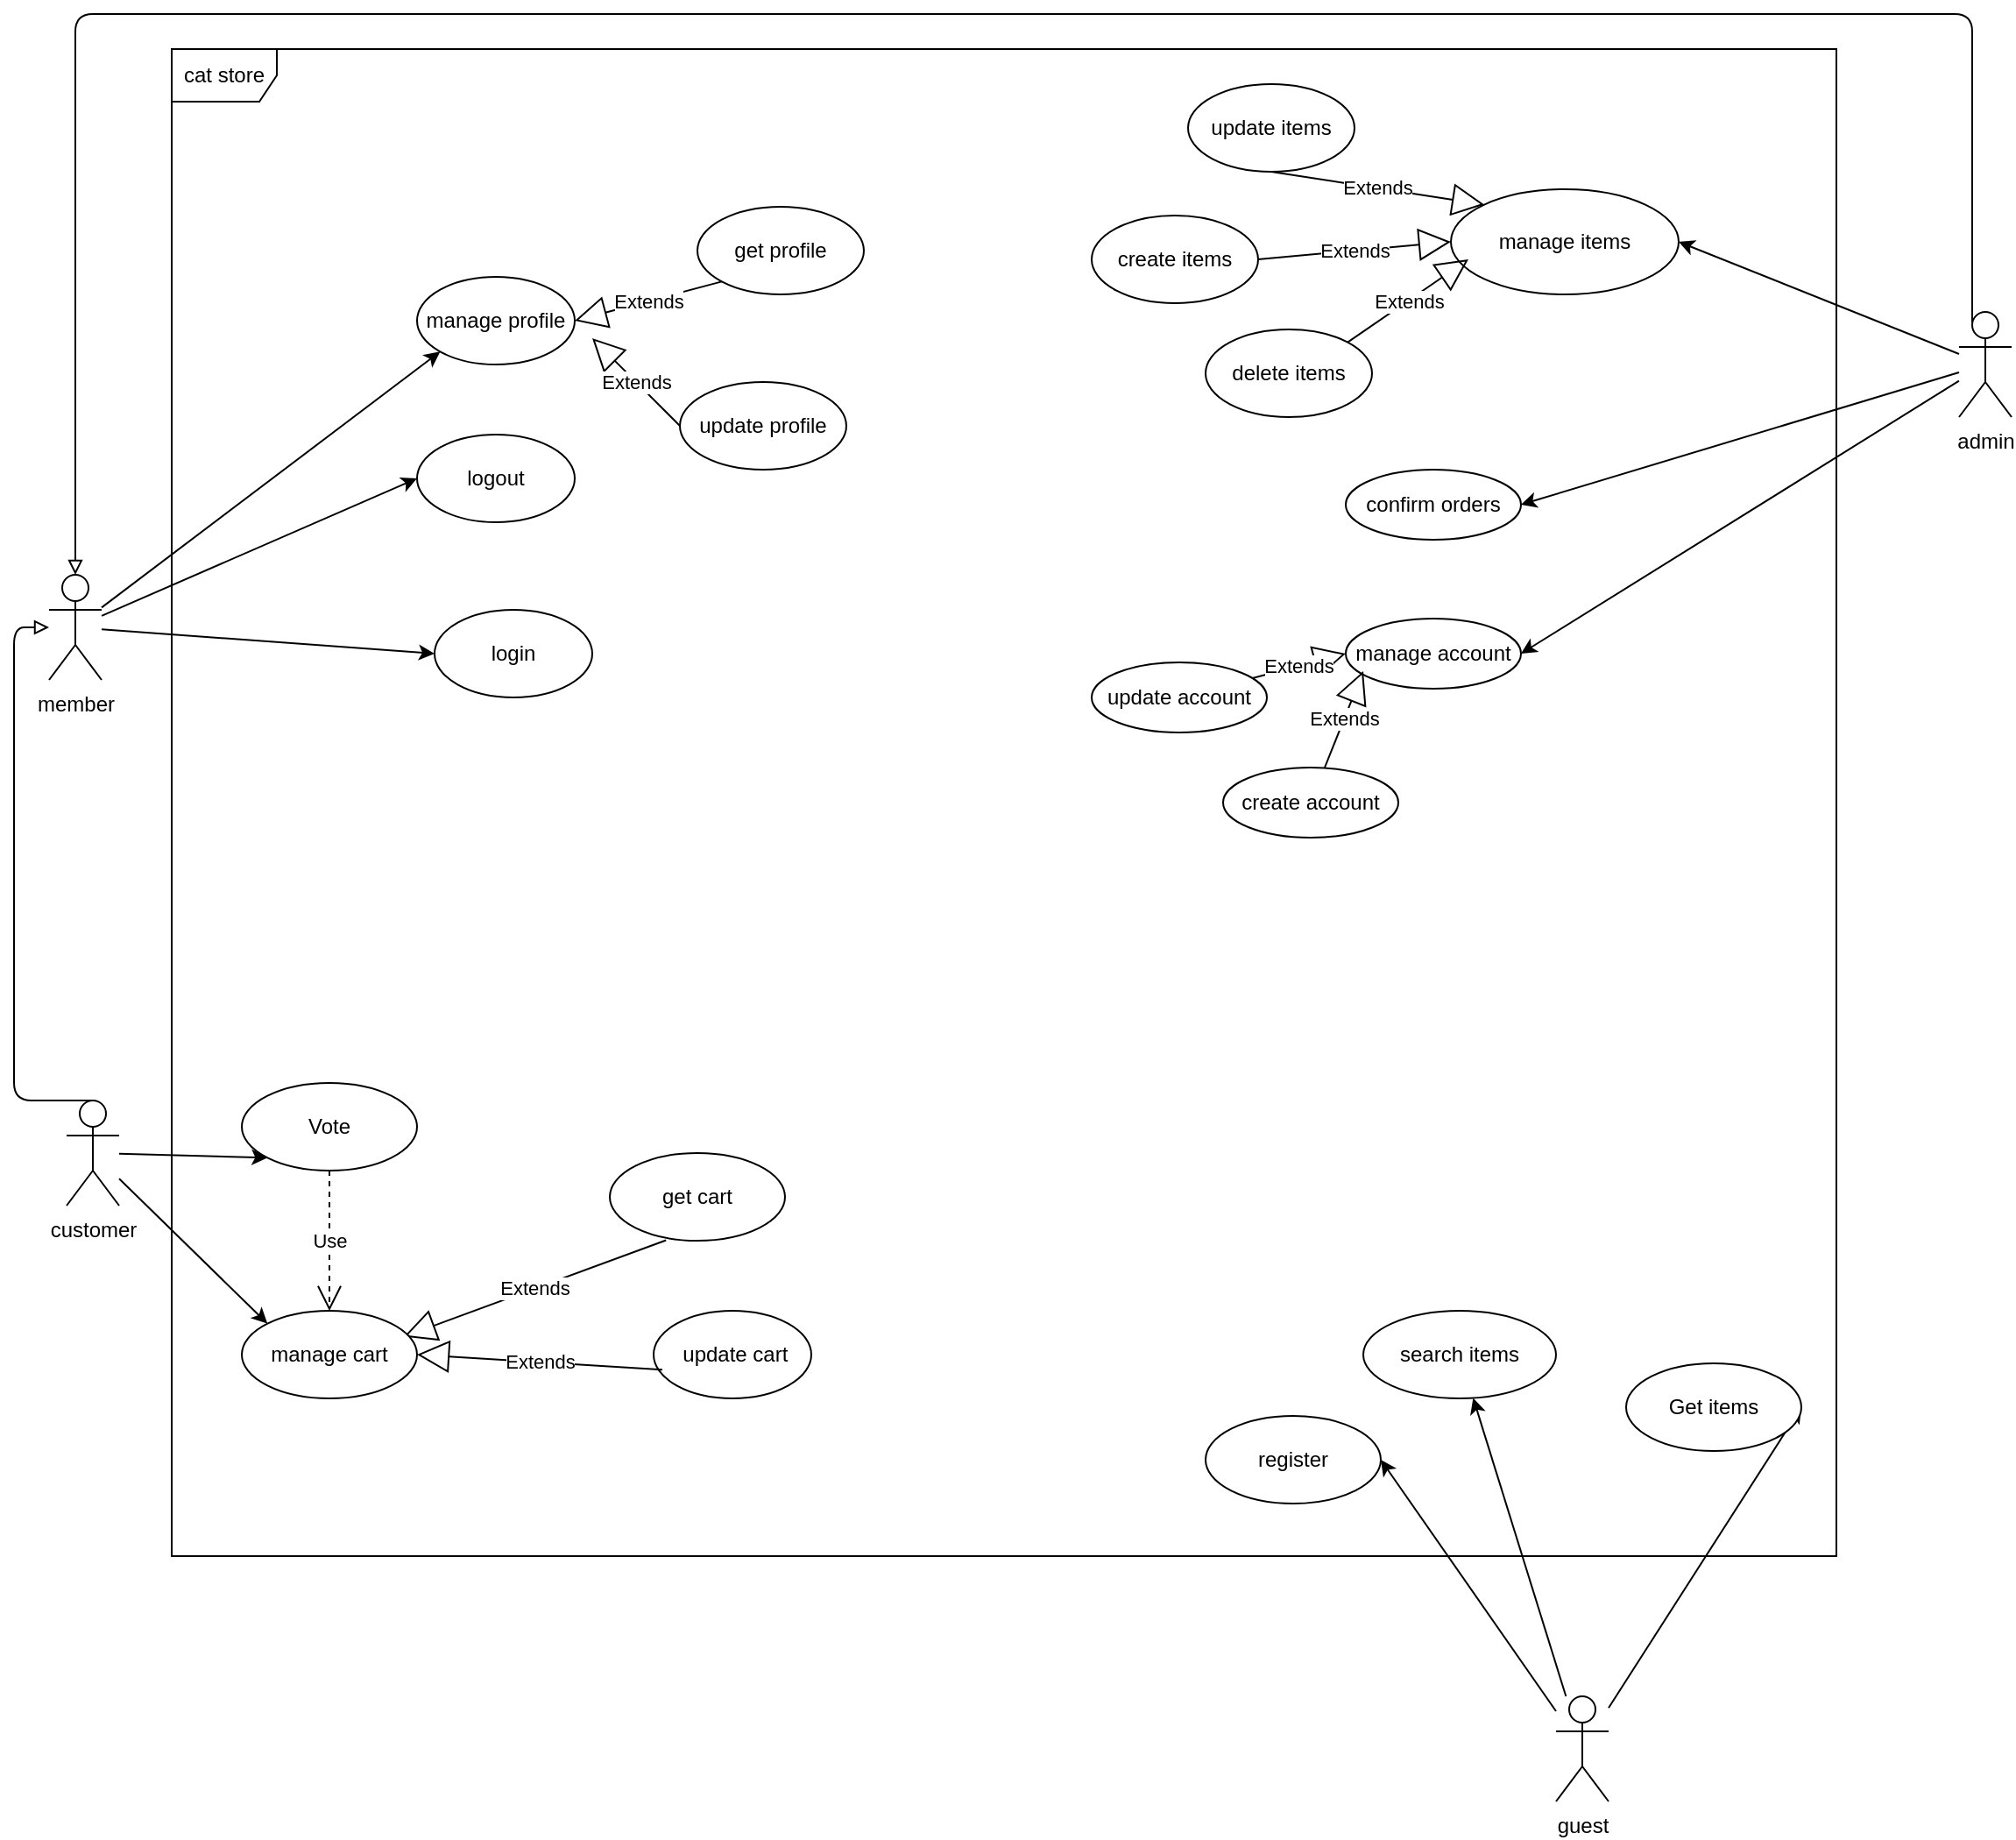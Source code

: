 <mxfile pages="2">
    <diagram name="use case" id="-aByymKUQa_A4i8YoMSr">
        <mxGraphModel dx="1716" dy="1798" grid="1" gridSize="10" guides="1" tooltips="1" connect="1" arrows="1" fold="1" page="1" pageScale="1" pageWidth="850" pageHeight="1100" math="0" shadow="0">
            <root>
                <mxCell id="0"/>
                <mxCell id="1" parent="0"/>
                <mxCell id="12" style="edgeStyle=none;html=1;entryX=1;entryY=0.5;entryDx=0;entryDy=0;" parent="1" source="XJCAifkZVqGINSNeB5S7-2" target="eAod_zT2K9FnRiEAxt5G-3" edge="1">
                    <mxGeometry relative="1" as="geometry"/>
                </mxCell>
                <mxCell id="13" style="edgeStyle=none;html=1;entryX=1;entryY=0.5;entryDx=0;entryDy=0;" parent="1" source="XJCAifkZVqGINSNeB5S7-2" target="8" edge="1">
                    <mxGeometry relative="1" as="geometry"/>
                </mxCell>
                <mxCell id="24" style="edgeStyle=none;html=1;" parent="1" source="XJCAifkZVqGINSNeB5S7-2" target="6yB8QRSsyPdcORft8W7_-5" edge="1">
                    <mxGeometry relative="1" as="geometry"/>
                </mxCell>
                <mxCell id="XJCAifkZVqGINSNeB5S7-2" value="guest" style="shape=umlActor;verticalLabelPosition=bottom;verticalAlign=top;html=1;" parent="1" vertex="1">
                    <mxGeometry x="940" y="960" width="30" height="60" as="geometry"/>
                </mxCell>
                <mxCell id="29" style="edgeStyle=none;html=1;entryX=1;entryY=0.5;entryDx=0;entryDy=0;" parent="1" source="XJCAifkZVqGINSNeB5S7-5" target="6yB8QRSsyPdcORft8W7_-9" edge="1">
                    <mxGeometry relative="1" as="geometry"/>
                </mxCell>
                <mxCell id="33" style="edgeStyle=none;html=1;entryX=1;entryY=0.5;entryDx=0;entryDy=0;" parent="1" source="XJCAifkZVqGINSNeB5S7-5" target="6yB8QRSsyPdcORft8W7_-3" edge="1">
                    <mxGeometry relative="1" as="geometry"/>
                </mxCell>
                <mxCell id="34" style="edgeStyle=none;html=1;entryX=1;entryY=0.5;entryDx=0;entryDy=0;" parent="1" source="XJCAifkZVqGINSNeB5S7-5" target="6yB8QRSsyPdcORft8W7_-1" edge="1">
                    <mxGeometry relative="1" as="geometry"/>
                </mxCell>
                <mxCell id="XJCAifkZVqGINSNeB5S7-5" value="admin" style="shape=umlActor;verticalLabelPosition=bottom;verticalAlign=top;html=1;" parent="1" vertex="1">
                    <mxGeometry x="1170" y="170" width="30" height="60" as="geometry"/>
                </mxCell>
                <mxCell id="26" style="edgeStyle=none;html=1;entryX=0;entryY=0;entryDx=0;entryDy=0;" parent="1" source="XJCAifkZVqGINSNeB5S7-6" target="25" edge="1">
                    <mxGeometry relative="1" as="geometry"/>
                </mxCell>
                <mxCell id="41" style="edgeStyle=none;html=1;entryX=0;entryY=1;entryDx=0;entryDy=0;" parent="1" source="XJCAifkZVqGINSNeB5S7-6" target="39" edge="1">
                    <mxGeometry relative="1" as="geometry"/>
                </mxCell>
                <mxCell id="XJCAifkZVqGINSNeB5S7-6" value="customer" style="shape=umlActor;verticalLabelPosition=bottom;verticalAlign=top;html=1;" parent="1" vertex="1">
                    <mxGeometry x="90" y="620" width="30" height="60" as="geometry"/>
                </mxCell>
                <mxCell id="XJCAifkZVqGINSNeB5S7-7" value="cat store" style="shape=umlFrame;whiteSpace=wrap;html=1;pointerEvents=0;" parent="1" vertex="1">
                    <mxGeometry x="150" y="20" width="950" height="860" as="geometry"/>
                </mxCell>
                <mxCell id="eAod_zT2K9FnRiEAxt5G-3" value="register" style="ellipse;whiteSpace=wrap;html=1;" parent="1" vertex="1">
                    <mxGeometry x="740" y="800" width="100" height="50" as="geometry"/>
                </mxCell>
                <mxCell id="eAod_zT2K9FnRiEAxt5G-6" value="logout" style="ellipse;whiteSpace=wrap;html=1;" parent="1" vertex="1">
                    <mxGeometry x="290" y="240" width="90" height="50" as="geometry"/>
                </mxCell>
                <mxCell id="eAod_zT2K9FnRiEAxt5G-8" value="&amp;nbsp;update cart" style="ellipse;whiteSpace=wrap;html=1;" parent="1" vertex="1">
                    <mxGeometry x="425" y="740" width="90" height="50" as="geometry"/>
                </mxCell>
                <mxCell id="eAod_zT2K9FnRiEAxt5G-11" value="Extends" style="endArrow=block;endSize=16;endFill=0;html=1;rounded=0;exitX=0.055;exitY=0.673;exitDx=0;exitDy=0;exitPerimeter=0;entryX=1;entryY=0.5;entryDx=0;entryDy=0;" parent="1" source="eAod_zT2K9FnRiEAxt5G-8" target="25" edge="1">
                    <mxGeometry width="160" relative="1" as="geometry">
                        <mxPoint x="325" y="730" as="sourcePoint"/>
                        <mxPoint x="310" y="775" as="targetPoint"/>
                    </mxGeometry>
                </mxCell>
                <mxCell id="eAod_zT2K9FnRiEAxt5G-12" value="get cart" style="ellipse;whiteSpace=wrap;html=1;" parent="1" vertex="1">
                    <mxGeometry x="400" y="650" width="100" height="50" as="geometry"/>
                </mxCell>
                <mxCell id="eAod_zT2K9FnRiEAxt5G-13" value="Extends" style="endArrow=block;endSize=16;endFill=0;html=1;rounded=0;exitX=0.321;exitY=0.995;exitDx=0;exitDy=0;exitPerimeter=0;" parent="1" source="eAod_zT2K9FnRiEAxt5G-12" edge="1">
                    <mxGeometry width="160" relative="1" as="geometry">
                        <mxPoint x="290.0" y="680.0" as="sourcePoint"/>
                        <mxPoint x="282.45" y="754.8" as="targetPoint"/>
                    </mxGeometry>
                </mxCell>
                <mxCell id="eAod_zT2K9FnRiEAxt5G-14" value="update items" style="ellipse;whiteSpace=wrap;html=1;" parent="1" vertex="1">
                    <mxGeometry x="730" y="40" width="95" height="50" as="geometry"/>
                </mxCell>
                <mxCell id="6yB8QRSsyPdcORft8W7_-1" value="manage account" style="ellipse;whiteSpace=wrap;html=1;" parent="1" vertex="1">
                    <mxGeometry x="820" y="345" width="100" height="40" as="geometry"/>
                </mxCell>
                <mxCell id="6yB8QRSsyPdcORft8W7_-3" value="confirm orders" style="ellipse;whiteSpace=wrap;html=1;" parent="1" vertex="1">
                    <mxGeometry x="820" y="260" width="100" height="40" as="geometry"/>
                </mxCell>
                <mxCell id="6yB8QRSsyPdcORft8W7_-5" value="search items" style="ellipse;whiteSpace=wrap;html=1;" parent="1" vertex="1">
                    <mxGeometry x="830" y="740" width="110" height="50" as="geometry"/>
                </mxCell>
                <mxCell id="6yB8QRSsyPdcORft8W7_-9" value="manage items" style="ellipse;whiteSpace=wrap;html=1;" parent="1" vertex="1">
                    <mxGeometry x="880" y="100" width="130" height="60" as="geometry"/>
                </mxCell>
                <mxCell id="2" value="" style="endArrow=block;html=1;endFill=0;edgeStyle=elbowEdgeStyle;elbow=vertical;exitX=0.5;exitY=0;exitDx=0;exitDy=0;exitPerimeter=0;" parent="1" source="XJCAifkZVqGINSNeB5S7-6" target="3" edge="1">
                    <mxGeometry width="160" relative="1" as="geometry">
                        <mxPoint x="330" y="530" as="sourcePoint"/>
                        <mxPoint x="100" y="450" as="targetPoint"/>
                        <Array as="points">
                            <mxPoint x="60" y="420"/>
                            <mxPoint x="105" y="530"/>
                        </Array>
                    </mxGeometry>
                </mxCell>
                <mxCell id="9" style="edgeStyle=none;html=1;entryX=0;entryY=0.5;entryDx=0;entryDy=0;" parent="1" source="3" target="eAod_zT2K9FnRiEAxt5G-6" edge="1">
                    <mxGeometry relative="1" as="geometry"/>
                </mxCell>
                <mxCell id="10" style="edgeStyle=none;html=1;entryX=0;entryY=0.5;entryDx=0;entryDy=0;" parent="1" source="3" target="4" edge="1">
                    <mxGeometry relative="1" as="geometry"/>
                </mxCell>
                <mxCell id="19" style="edgeStyle=none;html=1;entryX=0;entryY=1;entryDx=0;entryDy=0;" parent="1" source="3" target="14" edge="1">
                    <mxGeometry relative="1" as="geometry"/>
                </mxCell>
                <mxCell id="3" value="member" style="shape=umlActor;verticalLabelPosition=bottom;verticalAlign=top;html=1;outlineConnect=0;" parent="1" vertex="1">
                    <mxGeometry x="80" y="320" width="30" height="60" as="geometry"/>
                </mxCell>
                <mxCell id="4" value="login" style="ellipse;whiteSpace=wrap;html=1;" parent="1" vertex="1">
                    <mxGeometry x="300" y="340" width="90" height="50" as="geometry"/>
                </mxCell>
                <mxCell id="8" value="Get items" style="ellipse;whiteSpace=wrap;html=1;" parent="1" vertex="1">
                    <mxGeometry x="980" y="770" width="100" height="50" as="geometry"/>
                </mxCell>
                <mxCell id="14" value="manage profile" style="ellipse;whiteSpace=wrap;html=1;" parent="1" vertex="1">
                    <mxGeometry x="290" y="150" width="90" height="50" as="geometry"/>
                </mxCell>
                <mxCell id="15" value="get profile" style="ellipse;whiteSpace=wrap;html=1;" parent="1" vertex="1">
                    <mxGeometry x="450" y="110" width="95" height="50" as="geometry"/>
                </mxCell>
                <mxCell id="16" value="update profile" style="ellipse;whiteSpace=wrap;html=1;" parent="1" vertex="1">
                    <mxGeometry x="440" y="210" width="95" height="50" as="geometry"/>
                </mxCell>
                <mxCell id="17" value="Extends" style="endArrow=block;endSize=16;endFill=0;html=1;rounded=0;exitX=0;exitY=1;exitDx=0;exitDy=0;entryX=1;entryY=0.5;entryDx=0;entryDy=0;" parent="1" source="15" target="14" edge="1">
                    <mxGeometry width="160" relative="1" as="geometry">
                        <mxPoint x="510" y="340" as="sourcePoint"/>
                        <mxPoint x="310" y="515" as="targetPoint"/>
                    </mxGeometry>
                </mxCell>
                <mxCell id="18" value="Extends" style="endArrow=block;endSize=16;endFill=0;html=1;rounded=0;exitX=0;exitY=0.5;exitDx=0;exitDy=0;entryX=1;entryY=0.5;entryDx=0;entryDy=0;" parent="1" source="16" edge="1">
                    <mxGeometry width="160" relative="1" as="geometry">
                        <mxPoint x="483.063" y="172.219" as="sourcePoint"/>
                        <mxPoint x="390" y="185" as="targetPoint"/>
                    </mxGeometry>
                </mxCell>
                <mxCell id="23" value="" style="endArrow=block;html=1;endFill=0;edgeStyle=elbowEdgeStyle;elbow=vertical;exitX=0.25;exitY=0.1;exitDx=0;exitDy=0;exitPerimeter=0;entryX=0.5;entryY=0;entryDx=0;entryDy=0;entryPerimeter=0;" parent="1" source="XJCAifkZVqGINSNeB5S7-5" target="3" edge="1">
                    <mxGeometry width="160" relative="1" as="geometry">
                        <mxPoint x="620" y="170" as="sourcePoint"/>
                        <mxPoint x="780" y="170" as="targetPoint"/>
                        <Array as="points">
                            <mxPoint x="600"/>
                        </Array>
                    </mxGeometry>
                </mxCell>
                <mxCell id="25" value="manage cart" style="ellipse;whiteSpace=wrap;html=1;" parent="1" vertex="1">
                    <mxGeometry x="190" y="740" width="100" height="50" as="geometry"/>
                </mxCell>
                <mxCell id="27" value="create items" style="ellipse;whiteSpace=wrap;html=1;" parent="1" vertex="1">
                    <mxGeometry x="675" y="115" width="95" height="50" as="geometry"/>
                </mxCell>
                <mxCell id="28" value="delete items" style="ellipse;whiteSpace=wrap;html=1;" parent="1" vertex="1">
                    <mxGeometry x="740" y="180" width="95" height="50" as="geometry"/>
                </mxCell>
                <mxCell id="30" value="Extends" style="endArrow=block;endSize=16;endFill=0;html=1;rounded=0;exitX=1;exitY=0.5;exitDx=0;exitDy=0;entryX=0;entryY=0.5;entryDx=0;entryDy=0;" parent="1" source="27" target="6yB8QRSsyPdcORft8W7_-9" edge="1">
                    <mxGeometry width="160" relative="1" as="geometry">
                        <mxPoint x="450" y="245" as="sourcePoint"/>
                        <mxPoint x="400" y="195" as="targetPoint"/>
                    </mxGeometry>
                </mxCell>
                <mxCell id="31" value="Extends" style="endArrow=block;endSize=16;endFill=0;html=1;rounded=0;exitX=1;exitY=0;exitDx=0;exitDy=0;entryX=0;entryY=0.5;entryDx=0;entryDy=0;" parent="1" source="28" edge="1">
                    <mxGeometry width="160" relative="1" as="geometry">
                        <mxPoint x="780" y="150" as="sourcePoint"/>
                        <mxPoint x="890" y="140" as="targetPoint"/>
                    </mxGeometry>
                </mxCell>
                <mxCell id="32" value="Extends" style="endArrow=block;endSize=16;endFill=0;html=1;rounded=0;entryX=0;entryY=0;entryDx=0;entryDy=0;exitX=0.5;exitY=1;exitDx=0;exitDy=0;" parent="1" source="eAod_zT2K9FnRiEAxt5G-14" target="6yB8QRSsyPdcORft8W7_-9" edge="1">
                    <mxGeometry width="160" relative="1" as="geometry">
                        <mxPoint x="780" y="150" as="sourcePoint"/>
                        <mxPoint x="890" y="140" as="targetPoint"/>
                    </mxGeometry>
                </mxCell>
                <mxCell id="35" value="create account" style="ellipse;whiteSpace=wrap;html=1;" parent="1" vertex="1">
                    <mxGeometry x="750" y="430" width="100" height="40" as="geometry"/>
                </mxCell>
                <mxCell id="36" value="update account" style="ellipse;whiteSpace=wrap;html=1;" parent="1" vertex="1">
                    <mxGeometry x="675" y="370" width="100" height="40" as="geometry"/>
                </mxCell>
                <mxCell id="37" value="Extends" style="endArrow=block;endSize=16;endFill=0;html=1;rounded=0;entryX=0;entryY=0.5;entryDx=0;entryDy=0;" parent="1" source="36" target="6yB8QRSsyPdcORft8W7_-1" edge="1">
                    <mxGeometry width="160" relative="1" as="geometry">
                        <mxPoint x="830.951" y="197.251" as="sourcePoint"/>
                        <mxPoint x="900" y="150" as="targetPoint"/>
                    </mxGeometry>
                </mxCell>
                <mxCell id="38" value="Extends" style="endArrow=block;endSize=16;endFill=0;html=1;rounded=0;entryX=0;entryY=0.5;entryDx=0;entryDy=0;" parent="1" source="35" edge="1">
                    <mxGeometry width="160" relative="1" as="geometry">
                        <mxPoint x="776.796" y="389.023" as="sourcePoint"/>
                        <mxPoint x="830" y="375" as="targetPoint"/>
                    </mxGeometry>
                </mxCell>
                <mxCell id="39" value="Vote" style="ellipse;whiteSpace=wrap;html=1;" parent="1" vertex="1">
                    <mxGeometry x="190" y="610" width="100" height="50" as="geometry"/>
                </mxCell>
                <mxCell id="40" value="Use" style="endArrow=open;endSize=12;dashed=1;html=1;exitX=0.5;exitY=1;exitDx=0;exitDy=0;entryX=0.5;entryY=0;entryDx=0;entryDy=0;" parent="1" source="39" target="25" edge="1">
                    <mxGeometry width="160" relative="1" as="geometry">
                        <mxPoint x="370" y="680" as="sourcePoint"/>
                        <mxPoint x="530" y="680" as="targetPoint"/>
                    </mxGeometry>
                </mxCell>
            </root>
        </mxGraphModel>
    </diagram>
    <diagram id="LsENFo_O0DT8KQyRH9LS" name="state diagram">
        <mxGraphModel dx="772" dy="314" grid="1" gridSize="10" guides="1" tooltips="1" connect="1" arrows="1" fold="1" page="1" pageScale="1" pageWidth="850" pageHeight="1100" math="0" shadow="0">
            <root>
                <mxCell id="0"/>
                <mxCell id="1" parent="0"/>
                <mxCell id="aHD_w4I-N7bBdnTHb-w5-23" value="process order" style="shape=umlFrame;whiteSpace=wrap;html=1;pointerEvents=0;width=110;height=30;" parent="1" vertex="1">
                    <mxGeometry x="100" y="110" width="740" height="370" as="geometry"/>
                </mxCell>
                <mxCell id="aHD_w4I-N7bBdnTHb-w5-24" value="" style="ellipse;html=1;shape=startState;fillColor=#000000;strokeColor=#ff0000;" parent="1" vertex="1">
                    <mxGeometry x="140" y="170" width="30" height="30" as="geometry"/>
                </mxCell>
                <mxCell id="aHD_w4I-N7bBdnTHb-w5-25" value="" style="edgeStyle=orthogonalEdgeStyle;html=1;verticalAlign=bottom;endArrow=open;endSize=8;strokeColor=#ff0000;rounded=0;" parent="1" source="aHD_w4I-N7bBdnTHb-w5-24" edge="1">
                    <mxGeometry relative="1" as="geometry">
                        <mxPoint x="155" y="260" as="targetPoint"/>
                    </mxGeometry>
                </mxCell>
                <mxCell id="aHD_w4I-N7bBdnTHb-w5-29" style="edgeStyle=orthogonalEdgeStyle;rounded=0;orthogonalLoop=1;jettySize=auto;html=1;" parent="1" source="aHD_w4I-N7bBdnTHb-w5-26" target="aHD_w4I-N7bBdnTHb-w5-28" edge="1">
                    <mxGeometry relative="1" as="geometry"/>
                </mxCell>
                <mxCell id="aHD_w4I-N7bBdnTHb-w5-26" value="available" style="rounded=1;whiteSpace=wrap;html=1;" parent="1" vertex="1">
                    <mxGeometry x="110" y="260" width="90" height="50" as="geometry"/>
                </mxCell>
                <mxCell id="aHD_w4I-N7bBdnTHb-w5-27" value="init order" style="text;html=1;strokeColor=none;fillColor=none;align=center;verticalAlign=middle;whiteSpace=wrap;rounded=0;" parent="1" vertex="1">
                    <mxGeometry x="160" y="210" width="60" height="30" as="geometry"/>
                </mxCell>
                <mxCell id="aHD_w4I-N7bBdnTHb-w5-33" style="edgeStyle=orthogonalEdgeStyle;rounded=0;orthogonalLoop=1;jettySize=auto;html=1;entryX=0;entryY=0.5;entryDx=0;entryDy=0;" parent="1" source="aHD_w4I-N7bBdnTHb-w5-28" target="aHD_w4I-N7bBdnTHb-w5-32" edge="1">
                    <mxGeometry relative="1" as="geometry"/>
                </mxCell>
                <mxCell id="aHD_w4I-N7bBdnTHb-w5-43" style="edgeStyle=orthogonalEdgeStyle;rounded=0;orthogonalLoop=1;jettySize=auto;html=1;entryX=0;entryY=0.5;entryDx=0;entryDy=0;" parent="1" source="aHD_w4I-N7bBdnTHb-w5-28" target="aHD_w4I-N7bBdnTHb-w5-42" edge="1">
                    <mxGeometry relative="1" as="geometry">
                        <Array as="points">
                            <mxPoint x="370" y="385"/>
                        </Array>
                    </mxGeometry>
                </mxCell>
                <mxCell id="aHD_w4I-N7bBdnTHb-w5-28" value="Unpaid" style="rounded=1;whiteSpace=wrap;html=1;" parent="1" vertex="1">
                    <mxGeometry x="320" y="255" width="120" height="60" as="geometry"/>
                </mxCell>
                <mxCell id="aHD_w4I-N7bBdnTHb-w5-30" value="deferred payment" style="text;html=1;strokeColor=none;fillColor=none;align=center;verticalAlign=middle;whiteSpace=wrap;rounded=0;" parent="1" vertex="1">
                    <mxGeometry x="210" y="250" width="100" height="30" as="geometry"/>
                </mxCell>
                <mxCell id="aHD_w4I-N7bBdnTHb-w5-31" value="not&amp;nbsp;got the goods" style="text;html=1;strokeColor=none;fillColor=none;align=center;verticalAlign=middle;whiteSpace=wrap;rounded=0;" parent="1" vertex="1">
                    <mxGeometry x="210" y="285" width="100" height="30" as="geometry"/>
                </mxCell>
                <mxCell id="aHD_w4I-N7bBdnTHb-w5-39" style="edgeStyle=orthogonalEdgeStyle;rounded=0;orthogonalLoop=1;jettySize=auto;html=1;entryX=0;entryY=0.5;entryDx=0;entryDy=0;" parent="1" source="aHD_w4I-N7bBdnTHb-w5-32" target="aHD_w4I-N7bBdnTHb-w5-38" edge="1">
                    <mxGeometry relative="1" as="geometry"/>
                </mxCell>
                <mxCell id="aHD_w4I-N7bBdnTHb-w5-40" style="edgeStyle=orthogonalEdgeStyle;rounded=0;orthogonalLoop=1;jettySize=auto;html=1;entryX=0.5;entryY=0;entryDx=0;entryDy=0;" parent="1" source="aHD_w4I-N7bBdnTHb-w5-32" target="aHD_w4I-N7bBdnTHb-w5-28" edge="1">
                    <mxGeometry relative="1" as="geometry">
                        <Array as="points">
                            <mxPoint x="610" y="180"/>
                            <mxPoint x="380" y="180"/>
                        </Array>
                    </mxGeometry>
                </mxCell>
                <mxCell id="aHD_w4I-N7bBdnTHb-w5-32" value="Paid" style="rounded=1;whiteSpace=wrap;html=1;" parent="1" vertex="1">
                    <mxGeometry x="560" y="255" width="120" height="60" as="geometry"/>
                </mxCell>
                <mxCell id="aHD_w4I-N7bBdnTHb-w5-34" value="deferred payment" style="text;html=1;strokeColor=none;fillColor=none;align=center;verticalAlign=middle;whiteSpace=wrap;rounded=0;" parent="1" vertex="1">
                    <mxGeometry x="450" y="250" width="100" height="30" as="geometry"/>
                </mxCell>
                <mxCell id="aHD_w4I-N7bBdnTHb-w5-35" value="got the goods" style="text;html=1;strokeColor=none;fillColor=none;align=center;verticalAlign=middle;whiteSpace=wrap;rounded=0;" parent="1" vertex="1">
                    <mxGeometry x="450" y="286" width="100" height="30" as="geometry"/>
                </mxCell>
                <mxCell id="aHD_w4I-N7bBdnTHb-w5-36" style="edgeStyle=orthogonalEdgeStyle;rounded=0;orthogonalLoop=1;jettySize=auto;html=1;entryX=0.25;entryY=1;entryDx=0;entryDy=0;exitX=0.25;exitY=1;exitDx=0;exitDy=0;" parent="1" source="aHD_w4I-N7bBdnTHb-w5-26" target="aHD_w4I-N7bBdnTHb-w5-32" edge="1">
                    <mxGeometry relative="1" as="geometry">
                        <mxPoint x="140.0" y="368" as="sourcePoint"/>
                        <mxPoint x="599.27" y="373.3" as="targetPoint"/>
                        <Array as="points">
                            <mxPoint x="140" y="310"/>
                            <mxPoint x="140" y="458"/>
                            <mxPoint x="590" y="458"/>
                        </Array>
                    </mxGeometry>
                </mxCell>
                <mxCell id="aHD_w4I-N7bBdnTHb-w5-37" value="advance payment" style="text;html=1;strokeColor=none;fillColor=none;align=center;verticalAlign=middle;whiteSpace=wrap;rounded=0;" parent="1" vertex="1">
                    <mxGeometry x="301" y="426" width="130" height="30" as="geometry"/>
                </mxCell>
                <mxCell id="aHD_w4I-N7bBdnTHb-w5-38" value="" style="ellipse;html=1;shape=endState;fillColor=#000000;strokeColor=#ff0000;" parent="1" vertex="1">
                    <mxGeometry x="770" y="270" width="30" height="30" as="geometry"/>
                </mxCell>
                <mxCell id="aHD_w4I-N7bBdnTHb-w5-41" value="goods cancel" style="text;html=1;strokeColor=none;fillColor=none;align=center;verticalAlign=middle;whiteSpace=wrap;rounded=0;" parent="1" vertex="1">
                    <mxGeometry x="440" y="150" width="90" height="30" as="geometry"/>
                </mxCell>
                <mxCell id="aHD_w4I-N7bBdnTHb-w5-42" value="" style="ellipse;html=1;shape=endState;fillColor=#000000;strokeColor=#ff0000;" parent="1" vertex="1">
                    <mxGeometry x="470" y="370" width="30" height="30" as="geometry"/>
                </mxCell>
            </root>
        </mxGraphModel>
    </diagram>
    <diagram id="GIGLTqtSGqmtASf15q2-" name="Class Diagram">
        <mxGraphModel dx="772" dy="1414" grid="1" gridSize="10" guides="1" tooltips="1" connect="1" arrows="1" fold="1" page="1" pageScale="1" pageWidth="850" pageHeight="1100" math="0" shadow="0">
            <root>
                <mxCell id="0"/>
                <mxCell id="1" parent="0"/>
                <mxCell id="ixV3bfJNdc_f2JHGRWrf-5" value="user" style="swimlane;fontStyle=0;childLayout=stackLayout;horizontal=1;startSize=26;fillColor=none;horizontalStack=0;resizeParent=1;resizeParentMax=0;resizeLast=0;collapsible=1;marginBottom=0;" parent="1" vertex="1">
                    <mxGeometry x="330" y="-350" width="140" height="130" as="geometry"/>
                </mxCell>
                <mxCell id="ixV3bfJNdc_f2JHGRWrf-6" value="+ id: int" style="text;strokeColor=none;fillColor=none;align=left;verticalAlign=top;spacingLeft=4;spacingRight=4;overflow=hidden;rotatable=0;points=[[0,0.5],[1,0.5]];portConstraint=eastwest;" parent="ixV3bfJNdc_f2JHGRWrf-5" vertex="1">
                    <mxGeometry y="26" width="140" height="26" as="geometry"/>
                </mxCell>
                <mxCell id="ixV3bfJNdc_f2JHGRWrf-7" value="+ username: string" style="text;strokeColor=none;fillColor=none;align=left;verticalAlign=top;spacingLeft=4;spacingRight=4;overflow=hidden;rotatable=0;points=[[0,0.5],[1,0.5]];portConstraint=eastwest;" parent="ixV3bfJNdc_f2JHGRWrf-5" vertex="1">
                    <mxGeometry y="52" width="140" height="26" as="geometry"/>
                </mxCell>
                <mxCell id="ixV3bfJNdc_f2JHGRWrf-35" value="+ password: string" style="text;strokeColor=none;fillColor=none;align=left;verticalAlign=top;spacingLeft=4;spacingRight=4;overflow=hidden;rotatable=0;points=[[0,0.5],[1,0.5]];portConstraint=eastwest;" parent="ixV3bfJNdc_f2JHGRWrf-5" vertex="1">
                    <mxGeometry y="78" width="140" height="26" as="geometry"/>
                </mxCell>
                <mxCell id="ixV3bfJNdc_f2JHGRWrf-8" value="+ role: int" style="text;strokeColor=none;fillColor=none;align=left;verticalAlign=top;spacingLeft=4;spacingRight=4;overflow=hidden;rotatable=0;points=[[0,0.5],[1,0.5]];portConstraint=eastwest;" parent="ixV3bfJNdc_f2JHGRWrf-5" vertex="1">
                    <mxGeometry y="104" width="140" height="26" as="geometry"/>
                </mxCell>
                <mxCell id="ixV3bfJNdc_f2JHGRWrf-9" value="goods" style="swimlane;fontStyle=0;childLayout=stackLayout;horizontal=1;startSize=26;fillColor=none;horizontalStack=0;resizeParent=1;resizeParentMax=0;resizeLast=0;collapsible=1;marginBottom=0;" parent="1" vertex="1">
                    <mxGeometry x="1010" y="160" width="140" height="130" as="geometry"/>
                </mxCell>
                <mxCell id="ixV3bfJNdc_f2JHGRWrf-10" value="+ id: int" style="text;strokeColor=none;fillColor=none;align=left;verticalAlign=top;spacingLeft=4;spacingRight=4;overflow=hidden;rotatable=0;points=[[0,0.5],[1,0.5]];portConstraint=eastwest;" parent="ixV3bfJNdc_f2JHGRWrf-9" vertex="1">
                    <mxGeometry y="26" width="140" height="26" as="geometry"/>
                </mxCell>
                <mxCell id="ixV3bfJNdc_f2JHGRWrf-11" value="+ name: string" style="text;strokeColor=none;fillColor=none;align=left;verticalAlign=top;spacingLeft=4;spacingRight=4;overflow=hidden;rotatable=0;points=[[0,0.5],[1,0.5]];portConstraint=eastwest;" parent="ixV3bfJNdc_f2JHGRWrf-9" vertex="1">
                    <mxGeometry y="52" width="140" height="26" as="geometry"/>
                </mxCell>
                <mxCell id="ixV3bfJNdc_f2JHGRWrf-12" value="+ cost: int" style="text;strokeColor=none;fillColor=none;align=left;verticalAlign=top;spacingLeft=4;spacingRight=4;overflow=hidden;rotatable=0;points=[[0,0.5],[1,0.5]];portConstraint=eastwest;" parent="ixV3bfJNdc_f2JHGRWrf-9" vertex="1">
                    <mxGeometry y="78" width="140" height="26" as="geometry"/>
                </mxCell>
                <mxCell id="ixV3bfJNdc_f2JHGRWrf-53" value="+ id_catalog: int" style="text;strokeColor=none;fillColor=none;align=left;verticalAlign=top;spacingLeft=4;spacingRight=4;overflow=hidden;rotatable=0;points=[[0,0.5],[1,0.5]];portConstraint=eastwest;" parent="ixV3bfJNdc_f2JHGRWrf-9" vertex="1">
                    <mxGeometry y="104" width="140" height="26" as="geometry"/>
                </mxCell>
                <mxCell id="ixV3bfJNdc_f2JHGRWrf-13" value="catalog" style="swimlane;fontStyle=0;childLayout=stackLayout;horizontal=1;startSize=26;fillColor=none;horizontalStack=0;resizeParent=1;resizeParentMax=0;resizeLast=0;collapsible=1;marginBottom=0;" parent="1" vertex="1">
                    <mxGeometry x="1350" y="172" width="140" height="78" as="geometry"/>
                </mxCell>
                <mxCell id="ixV3bfJNdc_f2JHGRWrf-14" value="+ id: int" style="text;strokeColor=none;fillColor=none;align=left;verticalAlign=top;spacingLeft=4;spacingRight=4;overflow=hidden;rotatable=0;points=[[0,0.5],[1,0.5]];portConstraint=eastwest;" parent="ixV3bfJNdc_f2JHGRWrf-13" vertex="1">
                    <mxGeometry y="26" width="140" height="26" as="geometry"/>
                </mxCell>
                <mxCell id="ixV3bfJNdc_f2JHGRWrf-16" value="+ name: string" style="text;strokeColor=none;fillColor=none;align=left;verticalAlign=top;spacingLeft=4;spacingRight=4;overflow=hidden;rotatable=0;points=[[0,0.5],[1,0.5]];portConstraint=eastwest;" parent="ixV3bfJNdc_f2JHGRWrf-13" vertex="1">
                    <mxGeometry y="52" width="140" height="26" as="geometry"/>
                </mxCell>
                <mxCell id="ixV3bfJNdc_f2JHGRWrf-17" value="shopping cart" style="swimlane;fontStyle=0;childLayout=stackLayout;horizontal=1;startSize=26;fillColor=none;horizontalStack=0;resizeParent=1;resizeParentMax=0;resizeLast=0;collapsible=1;marginBottom=0;" parent="1" vertex="1">
                    <mxGeometry x="370" y="120" width="140" height="130" as="geometry"/>
                </mxCell>
                <mxCell id="ixV3bfJNdc_f2JHGRWrf-18" value="+ id: int" style="text;strokeColor=none;fillColor=none;align=left;verticalAlign=top;spacingLeft=4;spacingRight=4;overflow=hidden;rotatable=0;points=[[0,0.5],[1,0.5]];portConstraint=eastwest;" parent="ixV3bfJNdc_f2JHGRWrf-17" vertex="1">
                    <mxGeometry y="26" width="140" height="26" as="geometry"/>
                </mxCell>
                <mxCell id="ixV3bfJNdc_f2JHGRWrf-19" value="+ id_good: int" style="text;strokeColor=none;fillColor=none;align=left;verticalAlign=top;spacingLeft=4;spacingRight=4;overflow=hidden;rotatable=0;points=[[0,0.5],[1,0.5]];portConstraint=eastwest;" parent="ixV3bfJNdc_f2JHGRWrf-17" vertex="1">
                    <mxGeometry y="52" width="140" height="26" as="geometry"/>
                </mxCell>
                <mxCell id="ixV3bfJNdc_f2JHGRWrf-20" value="+ quantity: int" style="text;strokeColor=none;fillColor=none;align=left;verticalAlign=top;spacingLeft=4;spacingRight=4;overflow=hidden;rotatable=0;points=[[0,0.5],[1,0.5]];portConstraint=eastwest;" parent="ixV3bfJNdc_f2JHGRWrf-17" vertex="1">
                    <mxGeometry y="78" width="140" height="26" as="geometry"/>
                </mxCell>
                <mxCell id="ixV3bfJNdc_f2JHGRWrf-52" value="+ created: date" style="text;strokeColor=none;fillColor=none;align=left;verticalAlign=top;spacingLeft=4;spacingRight=4;overflow=hidden;rotatable=0;points=[[0,0.5],[1,0.5]];portConstraint=eastwest;" parent="ixV3bfJNdc_f2JHGRWrf-17" vertex="1">
                    <mxGeometry y="104" width="140" height="26" as="geometry"/>
                </mxCell>
                <mxCell id="ixV3bfJNdc_f2JHGRWrf-22" value="order" style="swimlane;fontStyle=0;childLayout=stackLayout;horizontal=1;startSize=26;fillColor=none;horizontalStack=0;resizeParent=1;resizeParentMax=0;resizeLast=0;collapsible=1;marginBottom=0;" parent="1" vertex="1">
                    <mxGeometry x="680" y="150" width="140" height="182" as="geometry"/>
                </mxCell>
                <mxCell id="ixV3bfJNdc_f2JHGRWrf-23" value="+ id: int" style="text;strokeColor=none;fillColor=none;align=left;verticalAlign=top;spacingLeft=4;spacingRight=4;overflow=hidden;rotatable=0;points=[[0,0.5],[1,0.5]];portConstraint=eastwest;" parent="ixV3bfJNdc_f2JHGRWrf-22" vertex="1">
                    <mxGeometry y="26" width="140" height="26" as="geometry"/>
                </mxCell>
                <mxCell id="ixV3bfJNdc_f2JHGRWrf-24" value="+ address: string" style="text;strokeColor=none;fillColor=none;align=left;verticalAlign=top;spacingLeft=4;spacingRight=4;overflow=hidden;rotatable=0;points=[[0,0.5],[1,0.5]];portConstraint=eastwest;" parent="ixV3bfJNdc_f2JHGRWrf-22" vertex="1">
                    <mxGeometry y="52" width="140" height="26" as="geometry"/>
                </mxCell>
                <mxCell id="ixV3bfJNdc_f2JHGRWrf-25" value="+ id_customer: int" style="text;strokeColor=none;fillColor=none;align=left;verticalAlign=top;spacingLeft=4;spacingRight=4;overflow=hidden;rotatable=0;points=[[0,0.5],[1,0.5]];portConstraint=eastwest;" parent="ixV3bfJNdc_f2JHGRWrf-22" vertex="1">
                    <mxGeometry y="78" width="140" height="26" as="geometry"/>
                </mxCell>
                <mxCell id="ixV3bfJNdc_f2JHGRWrf-47" value="+ id_goods: int" style="text;strokeColor=none;fillColor=none;align=left;verticalAlign=top;spacingLeft=4;spacingRight=4;overflow=hidden;rotatable=0;points=[[0,0.5],[1,0.5]];portConstraint=eastwest;" parent="ixV3bfJNdc_f2JHGRWrf-22" vertex="1">
                    <mxGeometry y="104" width="140" height="26" as="geometry"/>
                </mxCell>
                <mxCell id="ixV3bfJNdc_f2JHGRWrf-48" value="+ total_amount: int" style="text;strokeColor=none;fillColor=none;align=left;verticalAlign=top;spacingLeft=4;spacingRight=4;overflow=hidden;rotatable=0;points=[[0,0.5],[1,0.5]];portConstraint=eastwest;" parent="ixV3bfJNdc_f2JHGRWrf-22" vertex="1">
                    <mxGeometry y="130" width="140" height="26" as="geometry"/>
                </mxCell>
                <mxCell id="ixV3bfJNdc_f2JHGRWrf-49" value="+ order_date: int" style="text;strokeColor=none;fillColor=none;align=left;verticalAlign=top;spacingLeft=4;spacingRight=4;overflow=hidden;rotatable=0;points=[[0,0.5],[1,0.5]];portConstraint=eastwest;" parent="ixV3bfJNdc_f2JHGRWrf-22" vertex="1">
                    <mxGeometry y="156" width="140" height="26" as="geometry"/>
                </mxCell>
                <mxCell id="ixV3bfJNdc_f2JHGRWrf-26" value="review" style="swimlane;fontStyle=0;childLayout=stackLayout;horizontal=1;startSize=26;fillColor=none;horizontalStack=0;resizeParent=1;resizeParentMax=0;resizeLast=0;collapsible=1;marginBottom=0;" parent="1" vertex="1">
                    <mxGeometry x="980" y="-230" width="140" height="130" as="geometry"/>
                </mxCell>
                <mxCell id="ixV3bfJNdc_f2JHGRWrf-27" value="+ id: int" style="text;strokeColor=none;fillColor=none;align=left;verticalAlign=top;spacingLeft=4;spacingRight=4;overflow=hidden;rotatable=0;points=[[0,0.5],[1,0.5]];portConstraint=eastwest;" parent="ixV3bfJNdc_f2JHGRWrf-26" vertex="1">
                    <mxGeometry y="26" width="140" height="26" as="geometry"/>
                </mxCell>
                <mxCell id="ixV3bfJNdc_f2JHGRWrf-28" value="+ id_customer: int" style="text;strokeColor=none;fillColor=none;align=left;verticalAlign=top;spacingLeft=4;spacingRight=4;overflow=hidden;rotatable=0;points=[[0,0.5],[1,0.5]];portConstraint=eastwest;" parent="ixV3bfJNdc_f2JHGRWrf-26" vertex="1">
                    <mxGeometry y="52" width="140" height="26" as="geometry"/>
                </mxCell>
                <mxCell id="ixV3bfJNdc_f2JHGRWrf-29" value="+ content: string" style="text;strokeColor=none;fillColor=none;align=left;verticalAlign=top;spacingLeft=4;spacingRight=4;overflow=hidden;rotatable=0;points=[[0,0.5],[1,0.5]];portConstraint=eastwest;" parent="ixV3bfJNdc_f2JHGRWrf-26" vertex="1">
                    <mxGeometry y="78" width="140" height="26" as="geometry"/>
                </mxCell>
                <mxCell id="ixV3bfJNdc_f2JHGRWrf-50" value="+ rating: int" style="text;strokeColor=none;fillColor=none;align=left;verticalAlign=top;spacingLeft=4;spacingRight=4;overflow=hidden;rotatable=0;points=[[0,0.5],[1,0.5]];portConstraint=eastwest;" parent="ixV3bfJNdc_f2JHGRWrf-26" vertex="1">
                    <mxGeometry y="104" width="140" height="26" as="geometry"/>
                </mxCell>
                <mxCell id="ixV3bfJNdc_f2JHGRWrf-30" value="payment" style="swimlane;fontStyle=0;childLayout=stackLayout;horizontal=1;startSize=26;fillColor=none;horizontalStack=0;resizeParent=1;resizeParentMax=0;resizeLast=0;collapsible=1;marginBottom=0;" parent="1" vertex="1">
                    <mxGeometry x="790" y="-36" width="140" height="130" as="geometry"/>
                </mxCell>
                <mxCell id="ixV3bfJNdc_f2JHGRWrf-31" value="+ id: int" style="text;strokeColor=none;fillColor=none;align=left;verticalAlign=top;spacingLeft=4;spacingRight=4;overflow=hidden;rotatable=0;points=[[0,0.5],[1,0.5]];portConstraint=eastwest;" parent="ixV3bfJNdc_f2JHGRWrf-30" vertex="1">
                    <mxGeometry y="26" width="140" height="26" as="geometry"/>
                </mxCell>
                <mxCell id="ixV3bfJNdc_f2JHGRWrf-32" value="+ id_order: int" style="text;strokeColor=none;fillColor=none;align=left;verticalAlign=top;spacingLeft=4;spacingRight=4;overflow=hidden;rotatable=0;points=[[0,0.5],[1,0.5]];portConstraint=eastwest;" parent="ixV3bfJNdc_f2JHGRWrf-30" vertex="1">
                    <mxGeometry y="52" width="140" height="26" as="geometry"/>
                </mxCell>
                <mxCell id="ixV3bfJNdc_f2JHGRWrf-33" value="+ paid: int" style="text;strokeColor=none;fillColor=none;align=left;verticalAlign=top;spacingLeft=4;spacingRight=4;overflow=hidden;rotatable=0;points=[[0,0.5],[1,0.5]];portConstraint=eastwest;" parent="ixV3bfJNdc_f2JHGRWrf-30" vertex="1">
                    <mxGeometry y="78" width="140" height="26" as="geometry"/>
                </mxCell>
                <mxCell id="ixV3bfJNdc_f2JHGRWrf-51" value="+ total: int" style="text;strokeColor=none;fillColor=none;align=left;verticalAlign=top;spacingLeft=4;spacingRight=4;overflow=hidden;rotatable=0;points=[[0,0.5],[1,0.5]];portConstraint=eastwest;" parent="ixV3bfJNdc_f2JHGRWrf-30" vertex="1">
                    <mxGeometry y="104" width="140" height="26" as="geometry"/>
                </mxCell>
                <mxCell id="ixV3bfJNdc_f2JHGRWrf-36" value="seller/admin" style="swimlane;fontStyle=0;childLayout=stackLayout;horizontal=1;startSize=26;fillColor=none;horizontalStack=0;resizeParent=1;resizeParentMax=0;resizeLast=0;collapsible=1;marginBottom=0;" parent="1" vertex="1">
                    <mxGeometry x="210" y="-140" width="140" height="104" as="geometry"/>
                </mxCell>
                <mxCell id="ixV3bfJNdc_f2JHGRWrf-37" value="+ address: string" style="text;strokeColor=none;fillColor=none;align=left;verticalAlign=top;spacingLeft=4;spacingRight=4;overflow=hidden;rotatable=0;points=[[0,0.5],[1,0.5]];portConstraint=eastwest;" parent="ixV3bfJNdc_f2JHGRWrf-36" vertex="1">
                    <mxGeometry y="26" width="140" height="26" as="geometry"/>
                </mxCell>
                <mxCell id="ixV3bfJNdc_f2JHGRWrf-38" value="+ phone: string" style="text;strokeColor=none;fillColor=none;align=left;verticalAlign=top;spacingLeft=4;spacingRight=4;overflow=hidden;rotatable=0;points=[[0,0.5],[1,0.5]];portConstraint=eastwest;" parent="ixV3bfJNdc_f2JHGRWrf-36" vertex="1">
                    <mxGeometry y="52" width="140" height="26" as="geometry"/>
                </mxCell>
                <mxCell id="ixV3bfJNdc_f2JHGRWrf-39" value="+ email: string" style="text;strokeColor=none;fillColor=none;align=left;verticalAlign=top;spacingLeft=4;spacingRight=4;overflow=hidden;rotatable=0;points=[[0,0.5],[1,0.5]];portConstraint=eastwest;" parent="ixV3bfJNdc_f2JHGRWrf-36" vertex="1">
                    <mxGeometry y="78" width="140" height="26" as="geometry"/>
                </mxCell>
                <mxCell id="ixV3bfJNdc_f2JHGRWrf-40" value="customer" style="swimlane;fontStyle=0;childLayout=stackLayout;horizontal=1;startSize=26;fillColor=none;horizontalStack=0;resizeParent=1;resizeParentMax=0;resizeLast=0;collapsible=1;marginBottom=0;" parent="1" vertex="1">
                    <mxGeometry x="510" y="-180" width="140" height="104" as="geometry"/>
                </mxCell>
                <mxCell id="ixV3bfJNdc_f2JHGRWrf-41" value="+ address: string" style="text;strokeColor=none;fillColor=none;align=left;verticalAlign=top;spacingLeft=4;spacingRight=4;overflow=hidden;rotatable=0;points=[[0,0.5],[1,0.5]];portConstraint=eastwest;" parent="ixV3bfJNdc_f2JHGRWrf-40" vertex="1">
                    <mxGeometry y="26" width="140" height="26" as="geometry"/>
                </mxCell>
                <mxCell id="ixV3bfJNdc_f2JHGRWrf-42" value="+ phone: string" style="text;strokeColor=none;fillColor=none;align=left;verticalAlign=top;spacingLeft=4;spacingRight=4;overflow=hidden;rotatable=0;points=[[0,0.5],[1,0.5]];portConstraint=eastwest;" parent="ixV3bfJNdc_f2JHGRWrf-40" vertex="1">
                    <mxGeometry y="52" width="140" height="26" as="geometry"/>
                </mxCell>
                <mxCell id="ixV3bfJNdc_f2JHGRWrf-43" value="+ email: string" style="text;strokeColor=none;fillColor=none;align=left;verticalAlign=top;spacingLeft=4;spacingRight=4;overflow=hidden;rotatable=0;points=[[0,0.5],[1,0.5]];portConstraint=eastwest;" parent="ixV3bfJNdc_f2JHGRWrf-40" vertex="1">
                    <mxGeometry y="78" width="140" height="26" as="geometry"/>
                </mxCell>
                <mxCell id="ixV3bfJNdc_f2JHGRWrf-55" value="Relation" style="endArrow=open;html=1;endSize=12;startArrow=diamondThin;startSize=14;startFill=0;exitX=-0.002;exitY=0.181;exitDx=0;exitDy=0;exitPerimeter=0;entryX=1;entryY=0.5;entryDx=0;entryDy=0;" parent="1" source="ixV3bfJNdc_f2JHGRWrf-9" target="ixV3bfJNdc_f2JHGRWrf-23" edge="1">
                    <mxGeometry relative="1" as="geometry">
                        <mxPoint x="850" y="240" as="sourcePoint"/>
                        <mxPoint x="1010" y="240" as="targetPoint"/>
                    </mxGeometry>
                </mxCell>
                <mxCell id="ixV3bfJNdc_f2JHGRWrf-56" value="0..n" style="edgeLabel;resizable=0;html=1;align=left;verticalAlign=top;" parent="ixV3bfJNdc_f2JHGRWrf-55" connectable="0" vertex="1">
                    <mxGeometry x="-1" relative="1" as="geometry">
                        <mxPoint x="-30" as="offset"/>
                    </mxGeometry>
                </mxCell>
                <mxCell id="ixV3bfJNdc_f2JHGRWrf-57" value="1" style="edgeLabel;resizable=0;html=1;align=right;verticalAlign=top;" parent="ixV3bfJNdc_f2JHGRWrf-55" connectable="0" vertex="1">
                    <mxGeometry x="1" relative="1" as="geometry">
                        <mxPoint x="30" as="offset"/>
                    </mxGeometry>
                </mxCell>
                <mxCell id="ixV3bfJNdc_f2JHGRWrf-58" value="Relation" style="endArrow=open;html=1;endSize=12;startArrow=diamondThin;startSize=14;startFill=0;entryX=0;entryY=0.25;entryDx=0;entryDy=0;" parent="1" target="ixV3bfJNdc_f2JHGRWrf-13" edge="1">
                    <mxGeometry relative="1" as="geometry">
                        <mxPoint x="1150" y="210" as="sourcePoint"/>
                        <mxPoint x="1220" y="210" as="targetPoint"/>
                    </mxGeometry>
                </mxCell>
                <mxCell id="ixV3bfJNdc_f2JHGRWrf-59" value="0..n" style="edgeLabel;resizable=0;html=1;align=left;verticalAlign=top;" parent="ixV3bfJNdc_f2JHGRWrf-58" connectable="0" vertex="1">
                    <mxGeometry x="-1" relative="1" as="geometry"/>
                </mxCell>
                <mxCell id="ixV3bfJNdc_f2JHGRWrf-60" value="1" style="edgeLabel;resizable=0;html=1;align=right;verticalAlign=top;" parent="ixV3bfJNdc_f2JHGRWrf-58" connectable="0" vertex="1">
                    <mxGeometry x="1" relative="1" as="geometry"/>
                </mxCell>
                <mxCell id="ixV3bfJNdc_f2JHGRWrf-61" value="Relation" style="endArrow=open;html=1;endSize=12;startArrow=diamondThin;startSize=14;startFill=0;edgeStyle=orthogonalEdgeStyle;entryX=1;entryY=0.132;entryDx=0;entryDy=0;entryPerimeter=0;" parent="1" source="ixV3bfJNdc_f2JHGRWrf-22" target="ixV3bfJNdc_f2JHGRWrf-40" edge="1">
                    <mxGeometry relative="1" as="geometry">
                        <mxPoint x="850" y="90" as="sourcePoint"/>
                        <mxPoint x="1010" y="90" as="targetPoint"/>
                    </mxGeometry>
                </mxCell>
                <mxCell id="ixV3bfJNdc_f2JHGRWrf-62" value="0..n" style="edgeLabel;resizable=0;html=1;align=left;verticalAlign=top;" parent="ixV3bfJNdc_f2JHGRWrf-61" connectable="0" vertex="1">
                    <mxGeometry x="-1" relative="1" as="geometry">
                        <mxPoint x="-50" y="-21" as="offset"/>
                    </mxGeometry>
                </mxCell>
                <mxCell id="ixV3bfJNdc_f2JHGRWrf-63" value="1" style="edgeLabel;resizable=0;html=1;align=right;verticalAlign=top;" parent="ixV3bfJNdc_f2JHGRWrf-61" connectable="0" vertex="1">
                    <mxGeometry x="1" relative="1" as="geometry">
                        <mxPoint x="30" y="-14" as="offset"/>
                    </mxGeometry>
                </mxCell>
                <mxCell id="ixV3bfJNdc_f2JHGRWrf-65" value="Relation" style="endArrow=open;html=1;endSize=12;startArrow=diamondThin;startSize=14;startFill=0;exitX=0.495;exitY=1.001;exitDx=0;exitDy=0;exitPerimeter=0;entryX=0.472;entryY=1.214;entryDx=0;entryDy=0;entryPerimeter=0;" parent="1" source="ixV3bfJNdc_f2JHGRWrf-53" target="ixV3bfJNdc_f2JHGRWrf-52" edge="1">
                    <mxGeometry relative="1" as="geometry">
                        <mxPoint x="890" y="220" as="sourcePoint"/>
                        <mxPoint x="1050" y="220" as="targetPoint"/>
                        <Array as="points">
                            <mxPoint x="1080" y="400"/>
                            <mxPoint x="436" y="400"/>
                        </Array>
                    </mxGeometry>
                </mxCell>
                <mxCell id="ixV3bfJNdc_f2JHGRWrf-66" value="0..n" style="edgeLabel;resizable=0;html=1;align=left;verticalAlign=top;" parent="ixV3bfJNdc_f2JHGRWrf-65" connectable="0" vertex="1">
                    <mxGeometry x="-1" relative="1" as="geometry">
                        <mxPoint x="11" as="offset"/>
                    </mxGeometry>
                </mxCell>
                <mxCell id="ixV3bfJNdc_f2JHGRWrf-67" value="1" style="edgeLabel;resizable=0;html=1;align=right;verticalAlign=top;" parent="ixV3bfJNdc_f2JHGRWrf-65" connectable="0" vertex="1">
                    <mxGeometry x="1" relative="1" as="geometry">
                        <mxPoint x="-11" y="15" as="offset"/>
                    </mxGeometry>
                </mxCell>
            </root>
        </mxGraphModel>
    </diagram>
</mxfile>